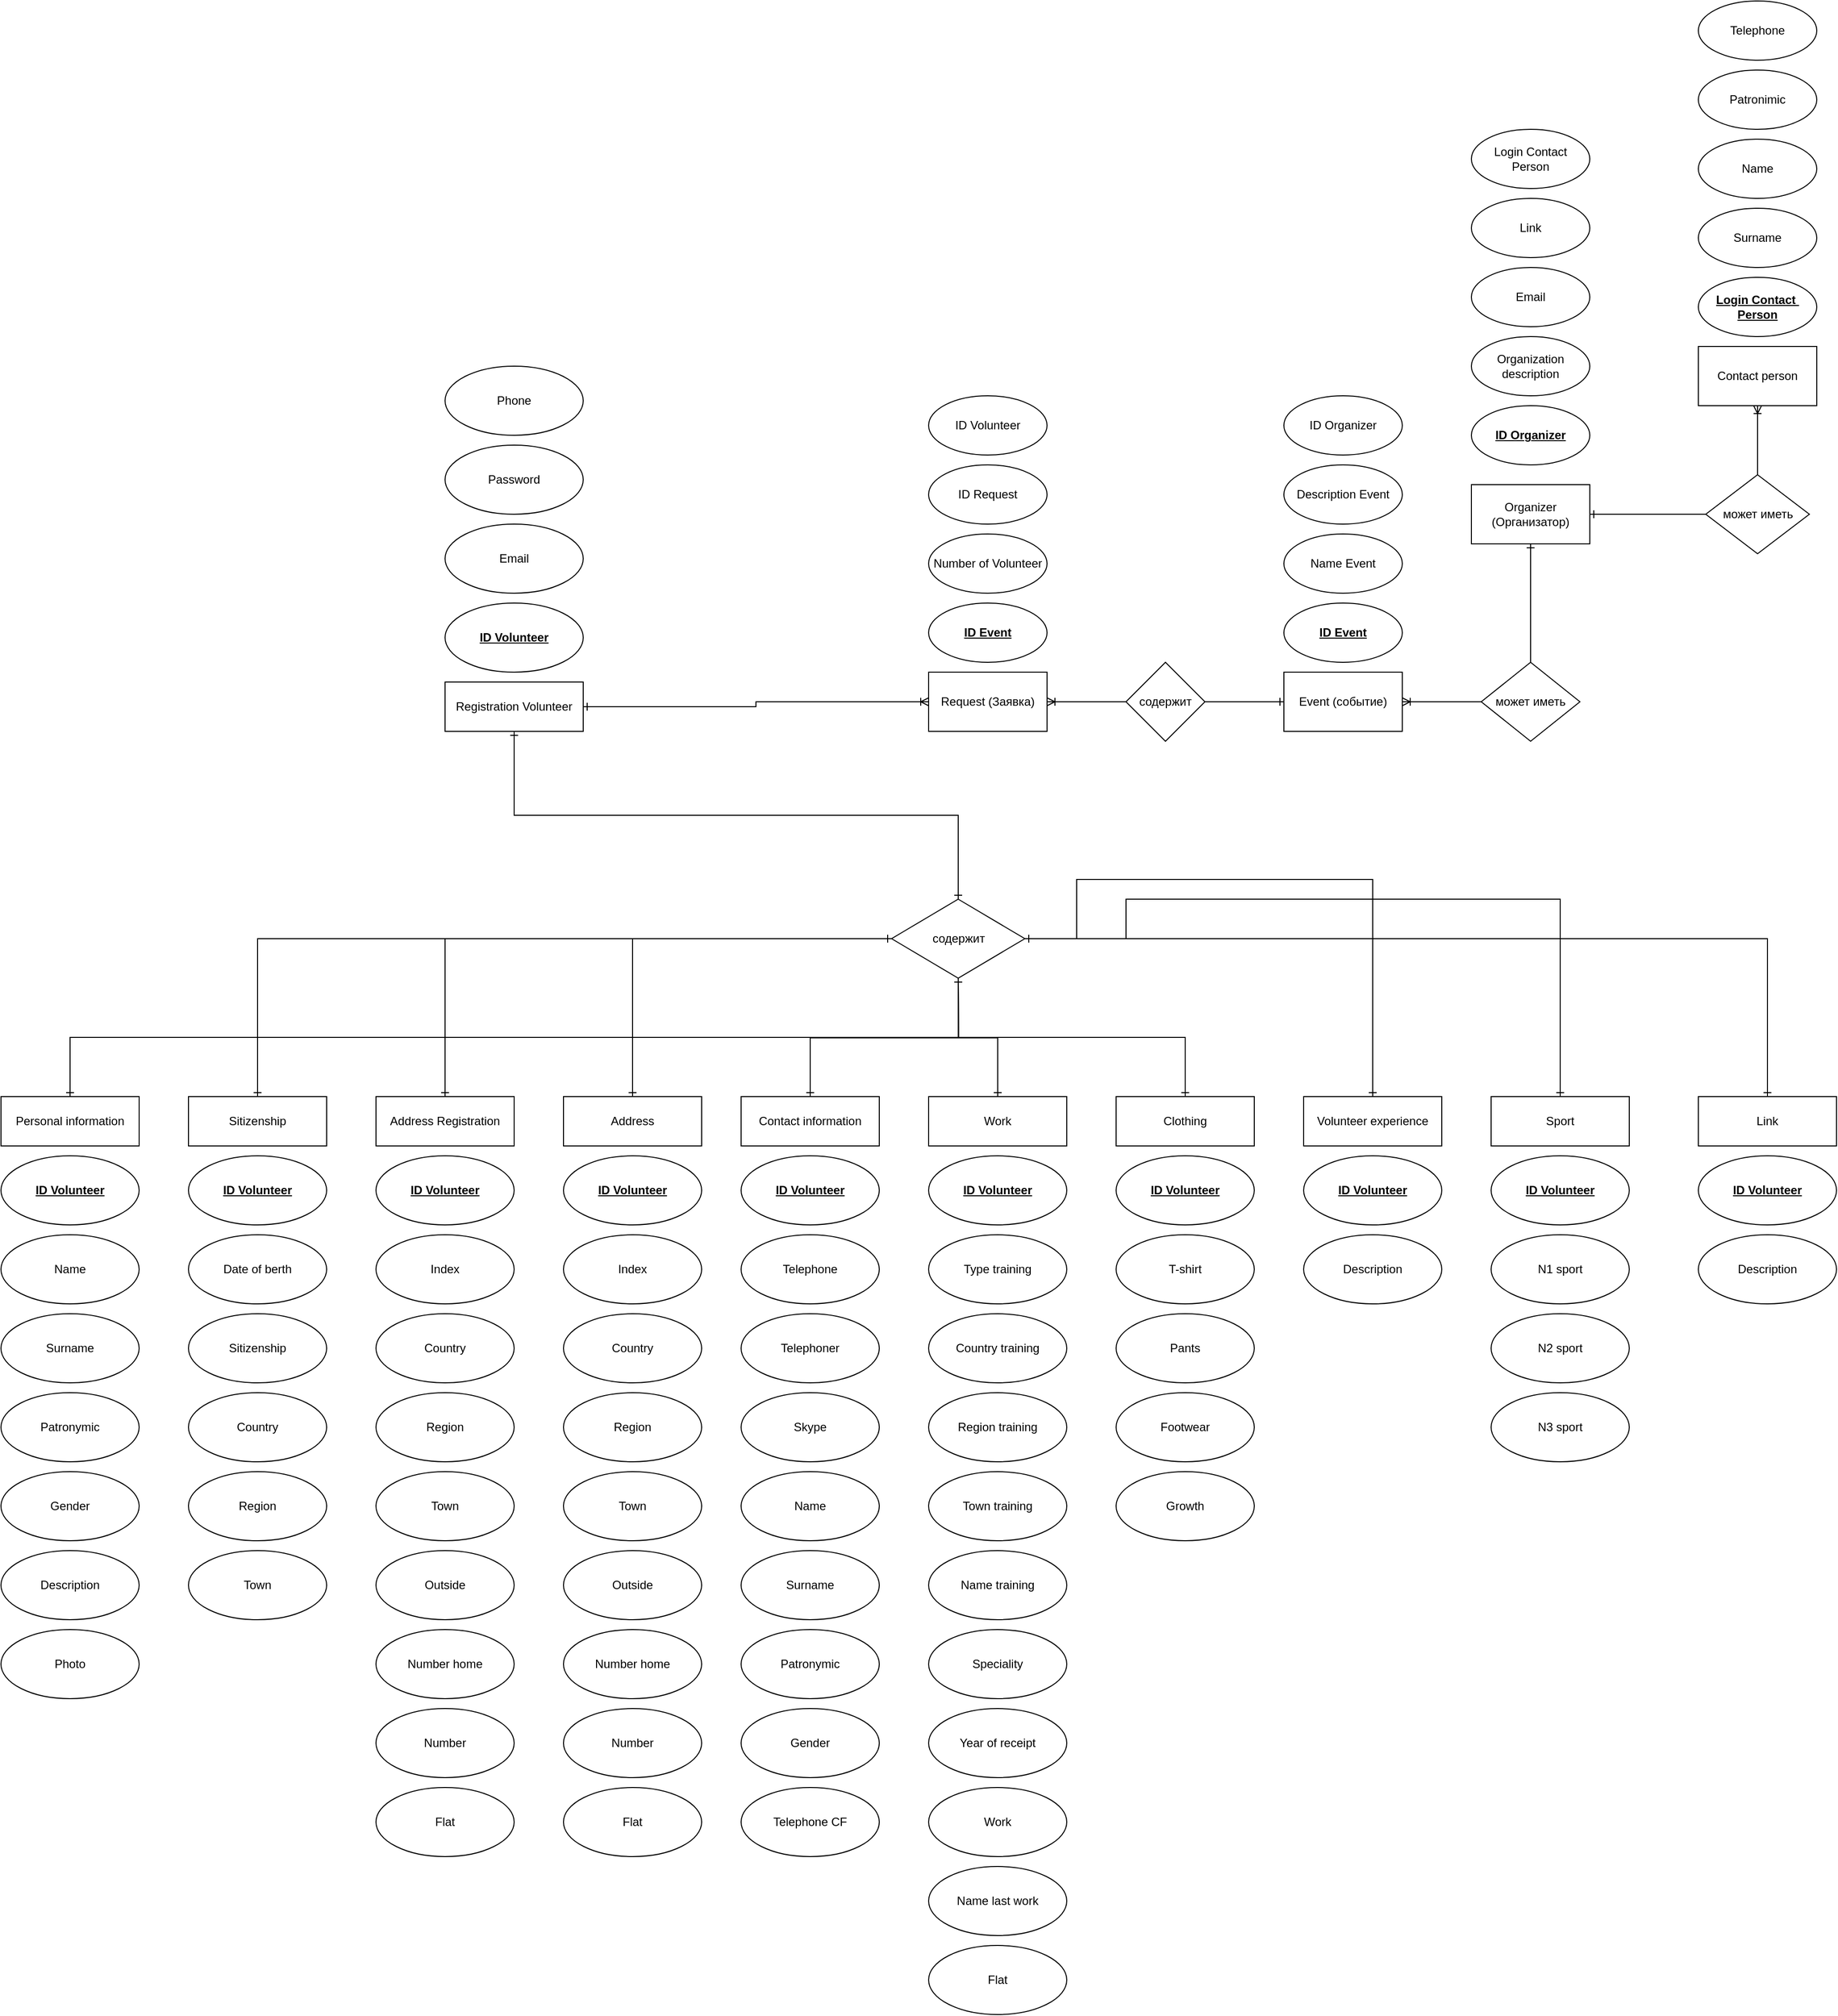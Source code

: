 <mxfile version="13.4.2" type="device"><diagram id="R2lEEEUBdFMjLlhIrx00" name="Page-1"><mxGraphModel dx="6915" dy="4710" grid="1" gridSize="10" guides="1" tooltips="1" connect="1" arrows="1" fold="1" page="1" pageScale="1" pageWidth="850" pageHeight="1100" math="0" shadow="0" extFonts="Permanent Marker^https://fonts.googleapis.com/css?family=Permanent+Marker"><root><mxCell id="0"/><mxCell id="1" parent="0"/><mxCell id="r4eCe_d9XyogOl2m_Hbr-34" style="edgeStyle=orthogonalEdgeStyle;rounded=0;orthogonalLoop=1;jettySize=auto;html=1;exitX=0.5;exitY=0;exitDx=0;exitDy=0;startArrow=ERone;startFill=0;endArrow=ERone;endFill=0;entryX=0.5;entryY=1;entryDx=0;entryDy=0;" parent="1" source="r4eCe_d9XyogOl2m_Hbr-1" target="r4eCe_d9XyogOl2m_Hbr-11" edge="1"><mxGeometry relative="1" as="geometry"><mxPoint x="250" y="50" as="targetPoint"/></mxGeometry></mxCell><mxCell id="r4eCe_d9XyogOl2m_Hbr-1" value="Personal information" style="rounded=0;whiteSpace=wrap;html=1;" parent="1" vertex="1"><mxGeometry x="-510" y="150" width="140" height="50" as="geometry"/></mxCell><mxCell id="r4eCe_d9XyogOl2m_Hbr-3" value="Name" style="ellipse;whiteSpace=wrap;html=1;" parent="1" vertex="1"><mxGeometry x="-510" y="290" width="140" height="70" as="geometry"/></mxCell><mxCell id="r4eCe_d9XyogOl2m_Hbr-4" value="Surname" style="ellipse;whiteSpace=wrap;html=1;" parent="1" vertex="1"><mxGeometry x="-510" y="370" width="140" height="70" as="geometry"/></mxCell><mxCell id="r4eCe_d9XyogOl2m_Hbr-5" value="Patronymic" style="ellipse;whiteSpace=wrap;html=1;" parent="1" vertex="1"><mxGeometry x="-510" y="450" width="140" height="70" as="geometry"/></mxCell><mxCell id="r4eCe_d9XyogOl2m_Hbr-6" value="Gender" style="ellipse;whiteSpace=wrap;html=1;" parent="1" vertex="1"><mxGeometry x="-510" y="530" width="140" height="70" as="geometry"/></mxCell><mxCell id="r4eCe_d9XyogOl2m_Hbr-7" value="Registration Volunteer" style="rounded=0;whiteSpace=wrap;html=1;" parent="1" vertex="1"><mxGeometry x="-60" y="-270" width="140" height="50" as="geometry"/></mxCell><mxCell id="r4eCe_d9XyogOl2m_Hbr-8" value="ID Volunteer" style="ellipse;whiteSpace=wrap;html=1;fontStyle=5" parent="1" vertex="1"><mxGeometry x="-510" y="210" width="140" height="70" as="geometry"/></mxCell><mxCell id="r4eCe_d9XyogOl2m_Hbr-10" value="ID Volunteer" style="ellipse;whiteSpace=wrap;html=1;fontStyle=5" parent="1" vertex="1"><mxGeometry x="-60" y="-350" width="140" height="70" as="geometry"/></mxCell><mxCell id="r4eCe_d9XyogOl2m_Hbr-35" style="edgeStyle=orthogonalEdgeStyle;rounded=0;orthogonalLoop=1;jettySize=auto;html=1;exitX=0.5;exitY=0;exitDx=0;exitDy=0;entryX=0.5;entryY=1;entryDx=0;entryDy=0;startArrow=ERone;startFill=0;endArrow=ERone;endFill=0;" parent="1" source="r4eCe_d9XyogOl2m_Hbr-11" target="r4eCe_d9XyogOl2m_Hbr-7" edge="1"><mxGeometry relative="1" as="geometry"/></mxCell><mxCell id="r4eCe_d9XyogOl2m_Hbr-11" value="содержит" style="rhombus;whiteSpace=wrap;html=1;" parent="1" vertex="1"><mxGeometry x="392.5" y="-50" width="135" height="80" as="geometry"/></mxCell><mxCell id="r4eCe_d9XyogOl2m_Hbr-113" style="edgeStyle=orthogonalEdgeStyle;rounded=0;orthogonalLoop=1;jettySize=auto;html=1;exitX=0.5;exitY=0;exitDx=0;exitDy=0;entryX=0;entryY=0.5;entryDx=0;entryDy=0;startArrow=ERone;startFill=0;endArrow=ERone;endFill=0;" parent="1" source="r4eCe_d9XyogOl2m_Hbr-13" target="r4eCe_d9XyogOl2m_Hbr-11" edge="1"><mxGeometry relative="1" as="geometry"/></mxCell><mxCell id="r4eCe_d9XyogOl2m_Hbr-13" value="Sitizenship" style="rounded=0;whiteSpace=wrap;html=1;" parent="1" vertex="1"><mxGeometry x="-320" y="150" width="140" height="50" as="geometry"/></mxCell><mxCell id="r4eCe_d9XyogOl2m_Hbr-14" value="Date of berth" style="ellipse;whiteSpace=wrap;html=1;" parent="1" vertex="1"><mxGeometry x="-320" y="290" width="140" height="70" as="geometry"/></mxCell><mxCell id="r4eCe_d9XyogOl2m_Hbr-15" value="Sitizenship" style="ellipse;whiteSpace=wrap;html=1;" parent="1" vertex="1"><mxGeometry x="-320" y="370" width="140" height="70" as="geometry"/></mxCell><mxCell id="r4eCe_d9XyogOl2m_Hbr-16" value="Country" style="ellipse;whiteSpace=wrap;html=1;" parent="1" vertex="1"><mxGeometry x="-320" y="450" width="140" height="70" as="geometry"/></mxCell><mxCell id="r4eCe_d9XyogOl2m_Hbr-17" value="Town&lt;span style=&quot;color: rgba(0 , 0 , 0 , 0) ; font-family: monospace ; font-size: 0px&quot;&gt;%3CmxGraphModel%3E%3Croot%3E%3CmxCell%20id%3D%220%22%2F%3E%3CmxCell%20id%3D%221%22%20parent%3D%220%22%2F%3E%3CmxCell%20id%3D%222%22%20value%3D%22Gender%22%20style%3D%22ellipse%3BwhiteSpace%3Dwrap%3Bhtml%3D1%3B%22%20vertex%3D%221%22%20parent%3D%221%22%3E%3CmxGeometry%20x%3D%2240%22%20y%3D%22570%22%20width%3D%22140%22%20height%3D%2270%22%20as%3D%22geometry%22%2F%3E%3C%2FmxCell%3E%3C%2Froot%3E%3C%2FmxGraphModel%3E&lt;/span&gt;" style="ellipse;whiteSpace=wrap;html=1;" parent="1" vertex="1"><mxGeometry x="-320" y="610" width="140" height="70" as="geometry"/></mxCell><mxCell id="r4eCe_d9XyogOl2m_Hbr-18" value="ID Volunteer" style="ellipse;whiteSpace=wrap;html=1;fontStyle=5" parent="1" vertex="1"><mxGeometry x="-320" y="210" width="140" height="70" as="geometry"/></mxCell><mxCell id="r4eCe_d9XyogOl2m_Hbr-19" value="Photo" style="ellipse;whiteSpace=wrap;html=1;" parent="1" vertex="1"><mxGeometry x="-510" y="690" width="140" height="70" as="geometry"/></mxCell><mxCell id="r4eCe_d9XyogOl2m_Hbr-20" value="Description" style="ellipse;whiteSpace=wrap;html=1;" parent="1" vertex="1"><mxGeometry x="-510" y="610" width="140" height="70" as="geometry"/></mxCell><mxCell id="r4eCe_d9XyogOl2m_Hbr-23" value="Region" style="ellipse;whiteSpace=wrap;html=1;" parent="1" vertex="1"><mxGeometry x="-320" y="530" width="140" height="70" as="geometry"/></mxCell><mxCell id="r4eCe_d9XyogOl2m_Hbr-112" style="edgeStyle=orthogonalEdgeStyle;rounded=0;orthogonalLoop=1;jettySize=auto;html=1;exitX=0.5;exitY=0;exitDx=0;exitDy=0;entryX=0;entryY=0.5;entryDx=0;entryDy=0;startArrow=ERone;startFill=0;endArrow=ERone;endFill=0;" parent="1" source="r4eCe_d9XyogOl2m_Hbr-25" target="r4eCe_d9XyogOl2m_Hbr-11" edge="1"><mxGeometry relative="1" as="geometry"/></mxCell><mxCell id="r4eCe_d9XyogOl2m_Hbr-25" value="Address Registration" style="rounded=0;whiteSpace=wrap;html=1;" parent="1" vertex="1"><mxGeometry x="-130" y="150" width="140" height="50" as="geometry"/></mxCell><mxCell id="r4eCe_d9XyogOl2m_Hbr-26" value="Index" style="ellipse;whiteSpace=wrap;html=1;" parent="1" vertex="1"><mxGeometry x="-130" y="290" width="140" height="70" as="geometry"/></mxCell><mxCell id="r4eCe_d9XyogOl2m_Hbr-27" value="Country" style="ellipse;whiteSpace=wrap;html=1;" parent="1" vertex="1"><mxGeometry x="-130" y="370" width="140" height="70" as="geometry"/></mxCell><mxCell id="r4eCe_d9XyogOl2m_Hbr-28" value="Region" style="ellipse;whiteSpace=wrap;html=1;" parent="1" vertex="1"><mxGeometry x="-130" y="450" width="140" height="70" as="geometry"/></mxCell><mxCell id="r4eCe_d9XyogOl2m_Hbr-29" value="Outside" style="ellipse;whiteSpace=wrap;html=1;" parent="1" vertex="1"><mxGeometry x="-130" y="610" width="140" height="70" as="geometry"/></mxCell><mxCell id="r4eCe_d9XyogOl2m_Hbr-30" value="ID Volunteer" style="ellipse;whiteSpace=wrap;html=1;fontStyle=5" parent="1" vertex="1"><mxGeometry x="-130" y="210" width="140" height="70" as="geometry"/></mxCell><mxCell id="r4eCe_d9XyogOl2m_Hbr-31" value="Town" style="ellipse;whiteSpace=wrap;html=1;" parent="1" vertex="1"><mxGeometry x="-130" y="530" width="140" height="70" as="geometry"/></mxCell><mxCell id="r4eCe_d9XyogOl2m_Hbr-36" value="Number home" style="ellipse;whiteSpace=wrap;html=1;" parent="1" vertex="1"><mxGeometry x="-130" y="690" width="140" height="70" as="geometry"/></mxCell><mxCell id="r4eCe_d9XyogOl2m_Hbr-37" value="Number" style="ellipse;whiteSpace=wrap;html=1;" parent="1" vertex="1"><mxGeometry x="-130" y="770" width="140" height="70" as="geometry"/></mxCell><mxCell id="r4eCe_d9XyogOl2m_Hbr-38" value="Flat" style="ellipse;whiteSpace=wrap;html=1;" parent="1" vertex="1"><mxGeometry x="-130" y="850" width="140" height="70" as="geometry"/></mxCell><mxCell id="r4eCe_d9XyogOl2m_Hbr-111" style="edgeStyle=orthogonalEdgeStyle;rounded=0;orthogonalLoop=1;jettySize=auto;html=1;exitX=0.5;exitY=0;exitDx=0;exitDy=0;entryX=0;entryY=0.5;entryDx=0;entryDy=0;startArrow=ERone;startFill=0;endArrow=ERone;endFill=0;" parent="1" source="r4eCe_d9XyogOl2m_Hbr-39" target="r4eCe_d9XyogOl2m_Hbr-11" edge="1"><mxGeometry relative="1" as="geometry"/></mxCell><mxCell id="r4eCe_d9XyogOl2m_Hbr-39" value="Address" style="rounded=0;whiteSpace=wrap;html=1;" parent="1" vertex="1"><mxGeometry x="60" y="150" width="140" height="50" as="geometry"/></mxCell><mxCell id="r4eCe_d9XyogOl2m_Hbr-40" value="Index" style="ellipse;whiteSpace=wrap;html=1;" parent="1" vertex="1"><mxGeometry x="60" y="290" width="140" height="70" as="geometry"/></mxCell><mxCell id="r4eCe_d9XyogOl2m_Hbr-41" value="Country" style="ellipse;whiteSpace=wrap;html=1;" parent="1" vertex="1"><mxGeometry x="60" y="370" width="140" height="70" as="geometry"/></mxCell><mxCell id="r4eCe_d9XyogOl2m_Hbr-42" value="Region" style="ellipse;whiteSpace=wrap;html=1;" parent="1" vertex="1"><mxGeometry x="60" y="450" width="140" height="70" as="geometry"/></mxCell><mxCell id="r4eCe_d9XyogOl2m_Hbr-43" value="Outside" style="ellipse;whiteSpace=wrap;html=1;" parent="1" vertex="1"><mxGeometry x="60" y="610" width="140" height="70" as="geometry"/></mxCell><mxCell id="r4eCe_d9XyogOl2m_Hbr-44" value="ID Volunteer" style="ellipse;whiteSpace=wrap;html=1;fontStyle=5" parent="1" vertex="1"><mxGeometry x="60" y="210" width="140" height="70" as="geometry"/></mxCell><mxCell id="r4eCe_d9XyogOl2m_Hbr-45" value="Town" style="ellipse;whiteSpace=wrap;html=1;" parent="1" vertex="1"><mxGeometry x="60" y="530" width="140" height="70" as="geometry"/></mxCell><mxCell id="r4eCe_d9XyogOl2m_Hbr-46" value="Number home" style="ellipse;whiteSpace=wrap;html=1;" parent="1" vertex="1"><mxGeometry x="60" y="690" width="140" height="70" as="geometry"/></mxCell><mxCell id="r4eCe_d9XyogOl2m_Hbr-47" value="Number" style="ellipse;whiteSpace=wrap;html=1;" parent="1" vertex="1"><mxGeometry x="60" y="770" width="140" height="70" as="geometry"/></mxCell><mxCell id="r4eCe_d9XyogOl2m_Hbr-48" value="Flat" style="ellipse;whiteSpace=wrap;html=1;" parent="1" vertex="1"><mxGeometry x="60" y="850" width="140" height="70" as="geometry"/></mxCell><mxCell id="r4eCe_d9XyogOl2m_Hbr-110" style="edgeStyle=orthogonalEdgeStyle;rounded=0;orthogonalLoop=1;jettySize=auto;html=1;exitX=0.5;exitY=0;exitDx=0;exitDy=0;startArrow=ERone;startFill=0;endArrow=ERone;endFill=0;" parent="1" source="r4eCe_d9XyogOl2m_Hbr-50" edge="1"><mxGeometry relative="1" as="geometry"><mxPoint x="460" y="30" as="targetPoint"/></mxGeometry></mxCell><mxCell id="r4eCe_d9XyogOl2m_Hbr-50" value="Contact information" style="rounded=0;whiteSpace=wrap;html=1;" parent="1" vertex="1"><mxGeometry x="240" y="150" width="140" height="50" as="geometry"/></mxCell><mxCell id="r4eCe_d9XyogOl2m_Hbr-51" value="Telephoner" style="ellipse;whiteSpace=wrap;html=1;" parent="1" vertex="1"><mxGeometry x="240" y="370" width="140" height="70" as="geometry"/></mxCell><mxCell id="r4eCe_d9XyogOl2m_Hbr-52" value="Skype" style="ellipse;whiteSpace=wrap;html=1;" parent="1" vertex="1"><mxGeometry x="240" y="450" width="140" height="70" as="geometry"/></mxCell><mxCell id="r4eCe_d9XyogOl2m_Hbr-55" value="Telephone" style="ellipse;whiteSpace=wrap;html=1;" parent="1" vertex="1"><mxGeometry x="240" y="290" width="140" height="70" as="geometry"/></mxCell><mxCell id="r4eCe_d9XyogOl2m_Hbr-105" style="edgeStyle=orthogonalEdgeStyle;rounded=0;orthogonalLoop=1;jettySize=auto;html=1;exitX=0.5;exitY=0;exitDx=0;exitDy=0;startArrow=ERone;startFill=0;endArrow=ERone;endFill=0;" parent="1" source="r4eCe_d9XyogOl2m_Hbr-56" edge="1"><mxGeometry relative="1" as="geometry"><mxPoint x="460" y="30" as="targetPoint"/></mxGeometry></mxCell><mxCell id="r4eCe_d9XyogOl2m_Hbr-56" value="Work" style="rounded=0;whiteSpace=wrap;html=1;" parent="1" vertex="1"><mxGeometry x="430" y="150" width="140" height="50" as="geometry"/></mxCell><mxCell id="r4eCe_d9XyogOl2m_Hbr-57" value="Country training" style="ellipse;whiteSpace=wrap;html=1;" parent="1" vertex="1"><mxGeometry x="430" y="370" width="140" height="70" as="geometry"/></mxCell><mxCell id="r4eCe_d9XyogOl2m_Hbr-58" value="Region training" style="ellipse;whiteSpace=wrap;html=1;" parent="1" vertex="1"><mxGeometry x="430" y="450" width="140" height="70" as="geometry"/></mxCell><mxCell id="r4eCe_d9XyogOl2m_Hbr-59" value="Town training" style="ellipse;whiteSpace=wrap;html=1;" parent="1" vertex="1"><mxGeometry x="430" y="530" width="140" height="70" as="geometry"/></mxCell><mxCell id="r4eCe_d9XyogOl2m_Hbr-60" value="Speciality" style="ellipse;whiteSpace=wrap;html=1;" parent="1" vertex="1"><mxGeometry x="430" y="690" width="140" height="70" as="geometry"/></mxCell><mxCell id="r4eCe_d9XyogOl2m_Hbr-61" value="Type training" style="ellipse;whiteSpace=wrap;html=1;" parent="1" vertex="1"><mxGeometry x="430" y="290" width="140" height="70" as="geometry"/></mxCell><mxCell id="r4eCe_d9XyogOl2m_Hbr-64" value="Name training" style="ellipse;whiteSpace=wrap;html=1;" parent="1" vertex="1"><mxGeometry x="430" y="610" width="140" height="70" as="geometry"/></mxCell><mxCell id="r4eCe_d9XyogOl2m_Hbr-109" style="edgeStyle=orthogonalEdgeStyle;rounded=0;orthogonalLoop=1;jettySize=auto;html=1;exitX=0.5;exitY=0;exitDx=0;exitDy=0;entryX=0.5;entryY=1;entryDx=0;entryDy=0;startArrow=ERone;startFill=0;endArrow=ERone;endFill=0;" parent="1" source="r4eCe_d9XyogOl2m_Hbr-65" target="r4eCe_d9XyogOl2m_Hbr-11" edge="1"><mxGeometry relative="1" as="geometry"/></mxCell><mxCell id="r4eCe_d9XyogOl2m_Hbr-65" value="Clothing" style="rounded=0;whiteSpace=wrap;html=1;" parent="1" vertex="1"><mxGeometry x="620" y="150" width="140" height="50" as="geometry"/></mxCell><mxCell id="r4eCe_d9XyogOl2m_Hbr-66" value="T-shirt" style="ellipse;whiteSpace=wrap;html=1;" parent="1" vertex="1"><mxGeometry x="620" y="290" width="140" height="70" as="geometry"/></mxCell><mxCell id="r4eCe_d9XyogOl2m_Hbr-67" value="Pants" style="ellipse;whiteSpace=wrap;html=1;" parent="1" vertex="1"><mxGeometry x="620" y="370" width="140" height="70" as="geometry"/></mxCell><mxCell id="r4eCe_d9XyogOl2m_Hbr-68" value="Footwear" style="ellipse;whiteSpace=wrap;html=1;" parent="1" vertex="1"><mxGeometry x="620" y="450" width="140" height="70" as="geometry"/></mxCell><mxCell id="r4eCe_d9XyogOl2m_Hbr-70" value="ID Volunteer" style="ellipse;whiteSpace=wrap;html=1;fontStyle=5" parent="1" vertex="1"><mxGeometry x="620" y="210" width="140" height="70" as="geometry"/></mxCell><mxCell id="r4eCe_d9XyogOl2m_Hbr-71" value="Growth" style="ellipse;whiteSpace=wrap;html=1;" parent="1" vertex="1"><mxGeometry x="620" y="530" width="140" height="70" as="geometry"/></mxCell><mxCell id="r4eCe_d9XyogOl2m_Hbr-108" style="edgeStyle=orthogonalEdgeStyle;rounded=0;orthogonalLoop=1;jettySize=auto;html=1;exitX=0.5;exitY=0;exitDx=0;exitDy=0;entryX=1;entryY=0.5;entryDx=0;entryDy=0;startArrow=ERone;startFill=0;endArrow=ERone;endFill=0;" parent="1" source="r4eCe_d9XyogOl2m_Hbr-75" target="r4eCe_d9XyogOl2m_Hbr-11" edge="1"><mxGeometry relative="1" as="geometry"><Array as="points"><mxPoint x="880" y="-70"/><mxPoint x="580" y="-70"/><mxPoint x="580" y="-10"/></Array></mxGeometry></mxCell><mxCell id="r4eCe_d9XyogOl2m_Hbr-75" value="Volunteer experience" style="rounded=0;whiteSpace=wrap;html=1;" parent="1" vertex="1"><mxGeometry x="810" y="150" width="140" height="50" as="geometry"/></mxCell><mxCell id="r4eCe_d9XyogOl2m_Hbr-76" value="Description" style="ellipse;whiteSpace=wrap;html=1;" parent="1" vertex="1"><mxGeometry x="810" y="290" width="140" height="70" as="geometry"/></mxCell><mxCell id="r4eCe_d9XyogOl2m_Hbr-80" value="ID Volunteer" style="ellipse;whiteSpace=wrap;html=1;fontStyle=5" parent="1" vertex="1"><mxGeometry x="810" y="210" width="140" height="70" as="geometry"/></mxCell><mxCell id="r4eCe_d9XyogOl2m_Hbr-85" value="Name" style="ellipse;whiteSpace=wrap;html=1;" parent="1" vertex="1"><mxGeometry x="240" y="530" width="140" height="70" as="geometry"/></mxCell><mxCell id="r4eCe_d9XyogOl2m_Hbr-86" value="Surname" style="ellipse;whiteSpace=wrap;html=1;" parent="1" vertex="1"><mxGeometry x="240" y="610" width="140" height="70" as="geometry"/></mxCell><mxCell id="r4eCe_d9XyogOl2m_Hbr-87" value="Patronymic" style="ellipse;whiteSpace=wrap;html=1;" parent="1" vertex="1"><mxGeometry x="240" y="690" width="140" height="70" as="geometry"/></mxCell><mxCell id="r4eCe_d9XyogOl2m_Hbr-88" value="Gender" style="ellipse;whiteSpace=wrap;html=1;" parent="1" vertex="1"><mxGeometry x="240" y="770" width="140" height="70" as="geometry"/></mxCell><mxCell id="r4eCe_d9XyogOl2m_Hbr-90" value="Telephone CF" style="ellipse;whiteSpace=wrap;html=1;" parent="1" vertex="1"><mxGeometry x="240" y="850" width="140" height="70" as="geometry"/></mxCell><mxCell id="r4eCe_d9XyogOl2m_Hbr-91" value="ID Volunteer" style="ellipse;whiteSpace=wrap;html=1;fontStyle=5" parent="1" vertex="1"><mxGeometry x="240" y="210" width="140" height="70" as="geometry"/></mxCell><mxCell id="r4eCe_d9XyogOl2m_Hbr-92" value="Year of receipt" style="ellipse;whiteSpace=wrap;html=1;" parent="1" vertex="1"><mxGeometry x="430" y="770" width="140" height="70" as="geometry"/></mxCell><mxCell id="r4eCe_d9XyogOl2m_Hbr-93" value="Work" style="ellipse;whiteSpace=wrap;html=1;" parent="1" vertex="1"><mxGeometry x="430" y="850" width="140" height="70" as="geometry"/></mxCell><mxCell id="r4eCe_d9XyogOl2m_Hbr-94" value="Name last work" style="ellipse;whiteSpace=wrap;html=1;" parent="1" vertex="1"><mxGeometry x="430" y="930" width="140" height="70" as="geometry"/></mxCell><mxCell id="r4eCe_d9XyogOl2m_Hbr-95" value="Flat" style="ellipse;whiteSpace=wrap;html=1;" parent="1" vertex="1"><mxGeometry x="430" y="1010" width="140" height="70" as="geometry"/></mxCell><mxCell id="r4eCe_d9XyogOl2m_Hbr-106" style="edgeStyle=orthogonalEdgeStyle;rounded=0;orthogonalLoop=1;jettySize=auto;html=1;exitX=0.5;exitY=0;exitDx=0;exitDy=0;entryX=1;entryY=0.5;entryDx=0;entryDy=0;startArrow=ERone;startFill=0;endArrow=ERone;endFill=0;" parent="1" source="r4eCe_d9XyogOl2m_Hbr-96" target="r4eCe_d9XyogOl2m_Hbr-11" edge="1"><mxGeometry relative="1" as="geometry"/></mxCell><mxCell id="r4eCe_d9XyogOl2m_Hbr-96" value="Link" style="rounded=0;whiteSpace=wrap;html=1;" parent="1" vertex="1"><mxGeometry x="1210" y="150" width="140" height="50" as="geometry"/></mxCell><mxCell id="r4eCe_d9XyogOl2m_Hbr-97" value="Description" style="ellipse;whiteSpace=wrap;html=1;" parent="1" vertex="1"><mxGeometry x="1210" y="290" width="140" height="70" as="geometry"/></mxCell><mxCell id="r4eCe_d9XyogOl2m_Hbr-98" value="ID Volunteer" style="ellipse;whiteSpace=wrap;html=1;fontStyle=5" parent="1" vertex="1"><mxGeometry x="1210" y="210" width="140" height="70" as="geometry"/></mxCell><mxCell id="r4eCe_d9XyogOl2m_Hbr-107" style="edgeStyle=orthogonalEdgeStyle;rounded=0;orthogonalLoop=1;jettySize=auto;html=1;exitX=0.5;exitY=0;exitDx=0;exitDy=0;entryX=1;entryY=0.5;entryDx=0;entryDy=0;startArrow=ERone;startFill=0;endArrow=ERone;endFill=0;" parent="1" source="r4eCe_d9XyogOl2m_Hbr-99" target="r4eCe_d9XyogOl2m_Hbr-11" edge="1"><mxGeometry relative="1" as="geometry"><Array as="points"><mxPoint x="1070" y="-50"/><mxPoint x="630" y="-50"/><mxPoint x="630" y="-10"/></Array></mxGeometry></mxCell><mxCell id="r4eCe_d9XyogOl2m_Hbr-99" value="Sport" style="rounded=0;whiteSpace=wrap;html=1;" parent="1" vertex="1"><mxGeometry x="1000" y="150" width="140" height="50" as="geometry"/></mxCell><mxCell id="r4eCe_d9XyogOl2m_Hbr-100" value="N1 sport" style="ellipse;whiteSpace=wrap;html=1;" parent="1" vertex="1"><mxGeometry x="1000" y="290" width="140" height="70" as="geometry"/></mxCell><mxCell id="r4eCe_d9XyogOl2m_Hbr-101" value="ID Volunteer" style="ellipse;whiteSpace=wrap;html=1;fontStyle=5" parent="1" vertex="1"><mxGeometry x="1000" y="210" width="140" height="70" as="geometry"/></mxCell><mxCell id="r4eCe_d9XyogOl2m_Hbr-102" value="N2 sport" style="ellipse;whiteSpace=wrap;html=1;" parent="1" vertex="1"><mxGeometry x="1000" y="370" width="140" height="70" as="geometry"/></mxCell><mxCell id="r4eCe_d9XyogOl2m_Hbr-103" value="N3 sport" style="ellipse;whiteSpace=wrap;html=1;" parent="1" vertex="1"><mxGeometry x="1000" y="450" width="140" height="70" as="geometry"/></mxCell><mxCell id="zS_cRRgEb5S1Nc80dz8q-1" value="ID Volunteer" style="ellipse;whiteSpace=wrap;html=1;fontStyle=5" vertex="1" parent="1"><mxGeometry x="430" y="210" width="140" height="70" as="geometry"/></mxCell><mxCell id="zS_cRRgEb5S1Nc80dz8q-2" value="" style="endArrow=none;startArrow=ERone;html=1;exitX=0;exitY=0.5;exitDx=0;exitDy=0;entryX=1;entryY=0.5;entryDx=0;entryDy=0;startFill=0;endFill=0;" edge="1" parent="1" source="zS_cRRgEb5S1Nc80dz8q-4" target="zS_cRRgEb5S1Nc80dz8q-3"><mxGeometry width="50" height="50" relative="1" as="geometry"><mxPoint x="820" y="-870" as="sourcePoint"/><mxPoint x="1070" y="-870" as="targetPoint"/></mxGeometry></mxCell><mxCell id="zS_cRRgEb5S1Nc80dz8q-3" value="содержит" style="rhombus;whiteSpace=wrap;html=1;" vertex="1" parent="1"><mxGeometry x="630" y="-290" width="80" height="80" as="geometry"/></mxCell><mxCell id="zS_cRRgEb5S1Nc80dz8q-4" value="Event (событие)" style="rounded=0;whiteSpace=wrap;html=1;" vertex="1" parent="1"><mxGeometry x="790" y="-280" width="120" height="60" as="geometry"/></mxCell><mxCell id="zS_cRRgEb5S1Nc80dz8q-33" style="edgeStyle=orthogonalEdgeStyle;rounded=0;orthogonalLoop=1;jettySize=auto;html=1;exitX=0;exitY=0.5;exitDx=0;exitDy=0;entryX=1;entryY=0.5;entryDx=0;entryDy=0;startArrow=ERoneToMany;startFill=0;endArrow=ERone;endFill=0;" edge="1" parent="1" source="zS_cRRgEb5S1Nc80dz8q-5" target="r4eCe_d9XyogOl2m_Hbr-7"><mxGeometry relative="1" as="geometry"/></mxCell><mxCell id="zS_cRRgEb5S1Nc80dz8q-5" value="Request (Заявка)" style="rounded=0;whiteSpace=wrap;html=1;" vertex="1" parent="1"><mxGeometry x="430" y="-280" width="120" height="60" as="geometry"/></mxCell><mxCell id="zS_cRRgEb5S1Nc80dz8q-6" value="&lt;b&gt;&lt;u&gt;ID Event&lt;/u&gt;&lt;/b&gt;" style="ellipse;whiteSpace=wrap;html=1;" vertex="1" parent="1"><mxGeometry x="790" y="-350" width="120" height="60" as="geometry"/></mxCell><mxCell id="zS_cRRgEb5S1Nc80dz8q-7" value="Name Event" style="ellipse;whiteSpace=wrap;html=1;" vertex="1" parent="1"><mxGeometry x="790" y="-420" width="120" height="60" as="geometry"/></mxCell><mxCell id="zS_cRRgEb5S1Nc80dz8q-8" value="Description Event" style="ellipse;whiteSpace=wrap;html=1;" vertex="1" parent="1"><mxGeometry x="790" y="-490" width="120" height="60" as="geometry"/></mxCell><mxCell id="zS_cRRgEb5S1Nc80dz8q-9" value="ID Organizer" style="ellipse;whiteSpace=wrap;html=1;" vertex="1" parent="1"><mxGeometry x="790" y="-560" width="120" height="60" as="geometry"/></mxCell><mxCell id="zS_cRRgEb5S1Nc80dz8q-10" value="&lt;b&gt;&lt;u&gt;ID Event&lt;/u&gt;&lt;/b&gt;" style="ellipse;whiteSpace=wrap;html=1;" vertex="1" parent="1"><mxGeometry x="430" y="-350" width="120" height="60" as="geometry"/></mxCell><mxCell id="zS_cRRgEb5S1Nc80dz8q-11" value="Number of Volunteer" style="ellipse;whiteSpace=wrap;html=1;" vertex="1" parent="1"><mxGeometry x="430" y="-420" width="120" height="60" as="geometry"/></mxCell><mxCell id="zS_cRRgEb5S1Nc80dz8q-12" value="ID Request" style="ellipse;whiteSpace=wrap;html=1;" vertex="1" parent="1"><mxGeometry x="430" y="-490" width="120" height="60" as="geometry"/></mxCell><mxCell id="zS_cRRgEb5S1Nc80dz8q-13" value="ID Volunteer" style="ellipse;whiteSpace=wrap;html=1;" vertex="1" parent="1"><mxGeometry x="430" y="-560" width="120" height="60" as="geometry"/></mxCell><mxCell id="zS_cRRgEb5S1Nc80dz8q-14" value="Organizer (Организатор)" style="rounded=0;whiteSpace=wrap;html=1;" vertex="1" parent="1"><mxGeometry x="980" y="-470" width="120" height="60" as="geometry"/></mxCell><mxCell id="zS_cRRgEb5S1Nc80dz8q-15" value="" style="endArrow=ERoneToMany;startArrow=none;html=1;exitX=0;exitY=0.5;exitDx=0;exitDy=0;entryX=1;entryY=0.5;entryDx=0;entryDy=0;startFill=0;endFill=0;" edge="1" parent="1" source="zS_cRRgEb5S1Nc80dz8q-3" target="zS_cRRgEb5S1Nc80dz8q-5"><mxGeometry width="50" height="50" relative="1" as="geometry"><mxPoint x="1080" y="-840" as="sourcePoint"/><mxPoint x="1130" y="-890" as="targetPoint"/></mxGeometry></mxCell><mxCell id="zS_cRRgEb5S1Nc80dz8q-16" value="может иметь" style="rhombus;whiteSpace=wrap;html=1;" vertex="1" parent="1"><mxGeometry x="990" y="-290" width="100" height="80" as="geometry"/></mxCell><mxCell id="zS_cRRgEb5S1Nc80dz8q-17" value="" style="endArrow=none;startArrow=ERoneToMany;html=1;entryX=0;entryY=0.5;entryDx=0;entryDy=0;startFill=0;endFill=0;" edge="1" parent="1" source="zS_cRRgEb5S1Nc80dz8q-4" target="zS_cRRgEb5S1Nc80dz8q-16"><mxGeometry width="50" height="50" relative="1" as="geometry"><mxPoint x="1080" y="-840" as="sourcePoint"/><mxPoint x="1130" y="-890" as="targetPoint"/></mxGeometry></mxCell><mxCell id="zS_cRRgEb5S1Nc80dz8q-18" value="" style="endArrow=none;startArrow=ERone;html=1;entryX=0.5;entryY=0;entryDx=0;entryDy=0;exitX=0.5;exitY=1;exitDx=0;exitDy=0;startFill=0;endFill=0;" edge="1" parent="1" source="zS_cRRgEb5S1Nc80dz8q-14" target="zS_cRRgEb5S1Nc80dz8q-16"><mxGeometry width="50" height="50" relative="1" as="geometry"><mxPoint x="1080" y="-840" as="sourcePoint"/><mxPoint x="1130" y="-890" as="targetPoint"/></mxGeometry></mxCell><mxCell id="zS_cRRgEb5S1Nc80dz8q-19" value="Contact person" style="rounded=0;whiteSpace=wrap;html=1;" vertex="1" parent="1"><mxGeometry x="1210" y="-610" width="120" height="60" as="geometry"/></mxCell><mxCell id="zS_cRRgEb5S1Nc80dz8q-20" value="может иметь" style="rhombus;whiteSpace=wrap;html=1;" vertex="1" parent="1"><mxGeometry x="1217.5" y="-480" width="105" height="80" as="geometry"/></mxCell><mxCell id="zS_cRRgEb5S1Nc80dz8q-21" value="" style="endArrow=none;startArrow=ERone;html=1;exitX=1;exitY=0.5;exitDx=0;exitDy=0;entryX=0;entryY=0.5;entryDx=0;entryDy=0;startFill=0;endFill=0;" edge="1" parent="1" source="zS_cRRgEb5S1Nc80dz8q-14" target="zS_cRRgEb5S1Nc80dz8q-20"><mxGeometry width="50" height="50" relative="1" as="geometry"><mxPoint x="1080" y="-460" as="sourcePoint"/><mxPoint x="1130" y="-510" as="targetPoint"/></mxGeometry></mxCell><mxCell id="zS_cRRgEb5S1Nc80dz8q-22" value="" style="endArrow=ERoneToMany;startArrow=none;html=1;entryX=0.5;entryY=1;entryDx=0;entryDy=0;exitX=0.5;exitY=0;exitDx=0;exitDy=0;startFill=0;endFill=0;" edge="1" parent="1" source="zS_cRRgEb5S1Nc80dz8q-20" target="zS_cRRgEb5S1Nc80dz8q-19"><mxGeometry width="50" height="50" relative="1" as="geometry"><mxPoint x="1100" y="-670" as="sourcePoint"/><mxPoint x="1150" y="-720" as="targetPoint"/></mxGeometry></mxCell><mxCell id="zS_cRRgEb5S1Nc80dz8q-23" value="Patronimic" style="ellipse;whiteSpace=wrap;html=1;" vertex="1" parent="1"><mxGeometry x="1210" y="-890" width="120" height="60" as="geometry"/></mxCell><mxCell id="zS_cRRgEb5S1Nc80dz8q-24" value="Name" style="ellipse;whiteSpace=wrap;html=1;" vertex="1" parent="1"><mxGeometry x="1210" y="-820" width="120" height="60" as="geometry"/></mxCell><mxCell id="zS_cRRgEb5S1Nc80dz8q-25" value="Surname" style="ellipse;whiteSpace=wrap;html=1;" vertex="1" parent="1"><mxGeometry x="1210" y="-750" width="120" height="60" as="geometry"/></mxCell><mxCell id="zS_cRRgEb5S1Nc80dz8q-26" value="&lt;b&gt;&lt;u&gt;Login Contact&amp;nbsp;&lt;br&gt;Person&lt;/u&gt;&lt;/b&gt;" style="ellipse;whiteSpace=wrap;html=1;" vertex="1" parent="1"><mxGeometry x="1210" y="-680" width="120" height="60" as="geometry"/></mxCell><mxCell id="zS_cRRgEb5S1Nc80dz8q-27" value="Telephone" style="ellipse;whiteSpace=wrap;html=1;" vertex="1" parent="1"><mxGeometry x="1210" y="-960" width="120" height="60" as="geometry"/></mxCell><mxCell id="zS_cRRgEb5S1Nc80dz8q-28" value="Link" style="ellipse;whiteSpace=wrap;html=1;" vertex="1" parent="1"><mxGeometry x="980" y="-760" width="120" height="60" as="geometry"/></mxCell><mxCell id="zS_cRRgEb5S1Nc80dz8q-29" value="Email" style="ellipse;whiteSpace=wrap;html=1;" vertex="1" parent="1"><mxGeometry x="980" y="-690" width="120" height="60" as="geometry"/></mxCell><mxCell id="zS_cRRgEb5S1Nc80dz8q-30" value="Organization description" style="ellipse;whiteSpace=wrap;html=1;" vertex="1" parent="1"><mxGeometry x="980" y="-620" width="120" height="60" as="geometry"/></mxCell><mxCell id="zS_cRRgEb5S1Nc80dz8q-31" value="&lt;u&gt;&lt;b&gt;ID Organizer&lt;/b&gt;&lt;/u&gt;" style="ellipse;whiteSpace=wrap;html=1;" vertex="1" parent="1"><mxGeometry x="980" y="-550" width="120" height="60" as="geometry"/></mxCell><mxCell id="zS_cRRgEb5S1Nc80dz8q-32" value="Login Contact &lt;br&gt;Person" style="ellipse;whiteSpace=wrap;html=1;" vertex="1" parent="1"><mxGeometry x="980" y="-830" width="120" height="60" as="geometry"/></mxCell><mxCell id="zS_cRRgEb5S1Nc80dz8q-35" value="Email" style="ellipse;whiteSpace=wrap;html=1;" vertex="1" parent="1"><mxGeometry x="-60" y="-430" width="140" height="70" as="geometry"/></mxCell><mxCell id="zS_cRRgEb5S1Nc80dz8q-36" value="Password" style="ellipse;whiteSpace=wrap;html=1;" vertex="1" parent="1"><mxGeometry x="-60" y="-510" width="140" height="70" as="geometry"/></mxCell><mxCell id="zS_cRRgEb5S1Nc80dz8q-37" value="Phone" style="ellipse;whiteSpace=wrap;html=1;" vertex="1" parent="1"><mxGeometry x="-60" y="-590" width="140" height="70" as="geometry"/></mxCell></root></mxGraphModel></diagram></mxfile>